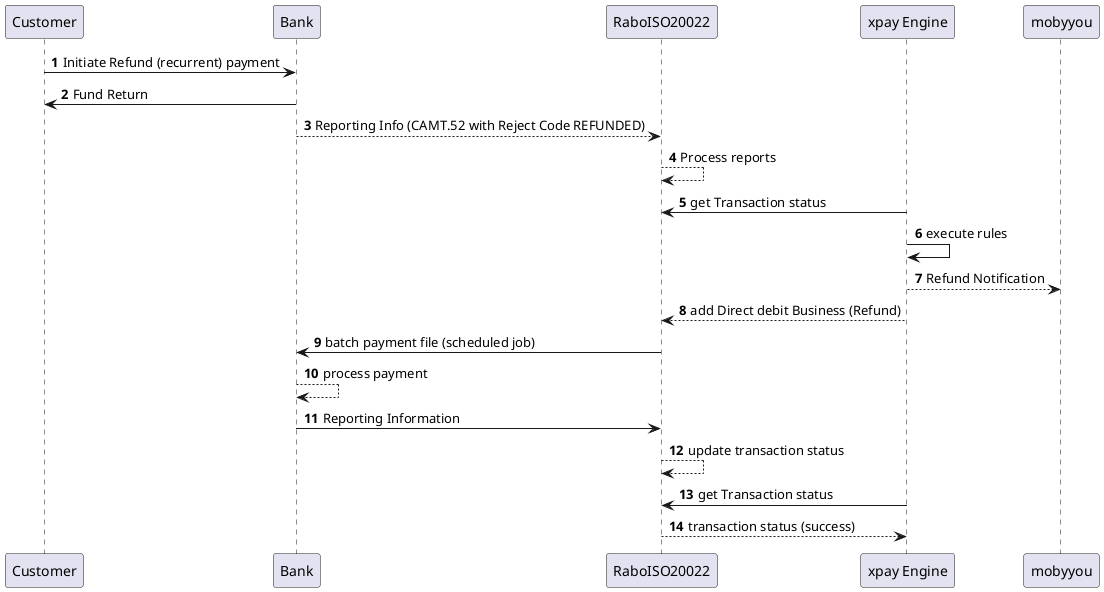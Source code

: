 @startuml
'https://plantuml.com/sequence-diagram

autonumber
"Customer" -> Bank : Initiate Refund (recurrent) payment
Bank -> "Customer" : Fund Return
Bank --> RaboISO20022: Reporting Info (CAMT.52 with Reject Code REFUNDED)
RaboISO20022--> RaboISO20022: Process reports
"xpay Engine"-> RaboISO20022: get Transaction status
"xpay Engine"-> "xpay Engine" : execute rules
"xpay Engine"--> mobyyou : Refund Notification
"xpay Engine"--> RaboISO20022: add Direct debit Business (Refund)
RaboISO20022->Bank : batch payment file (scheduled job)
Bank-->Bank: process payment
Bank->RaboISO20022: Reporting Information
RaboISO20022-->RaboISO20022 : update transaction status
"xpay Engine"-> RaboISO20022 : get Transaction status
RaboISO20022-->"xpay Engine" : transaction status (success)


@enduml